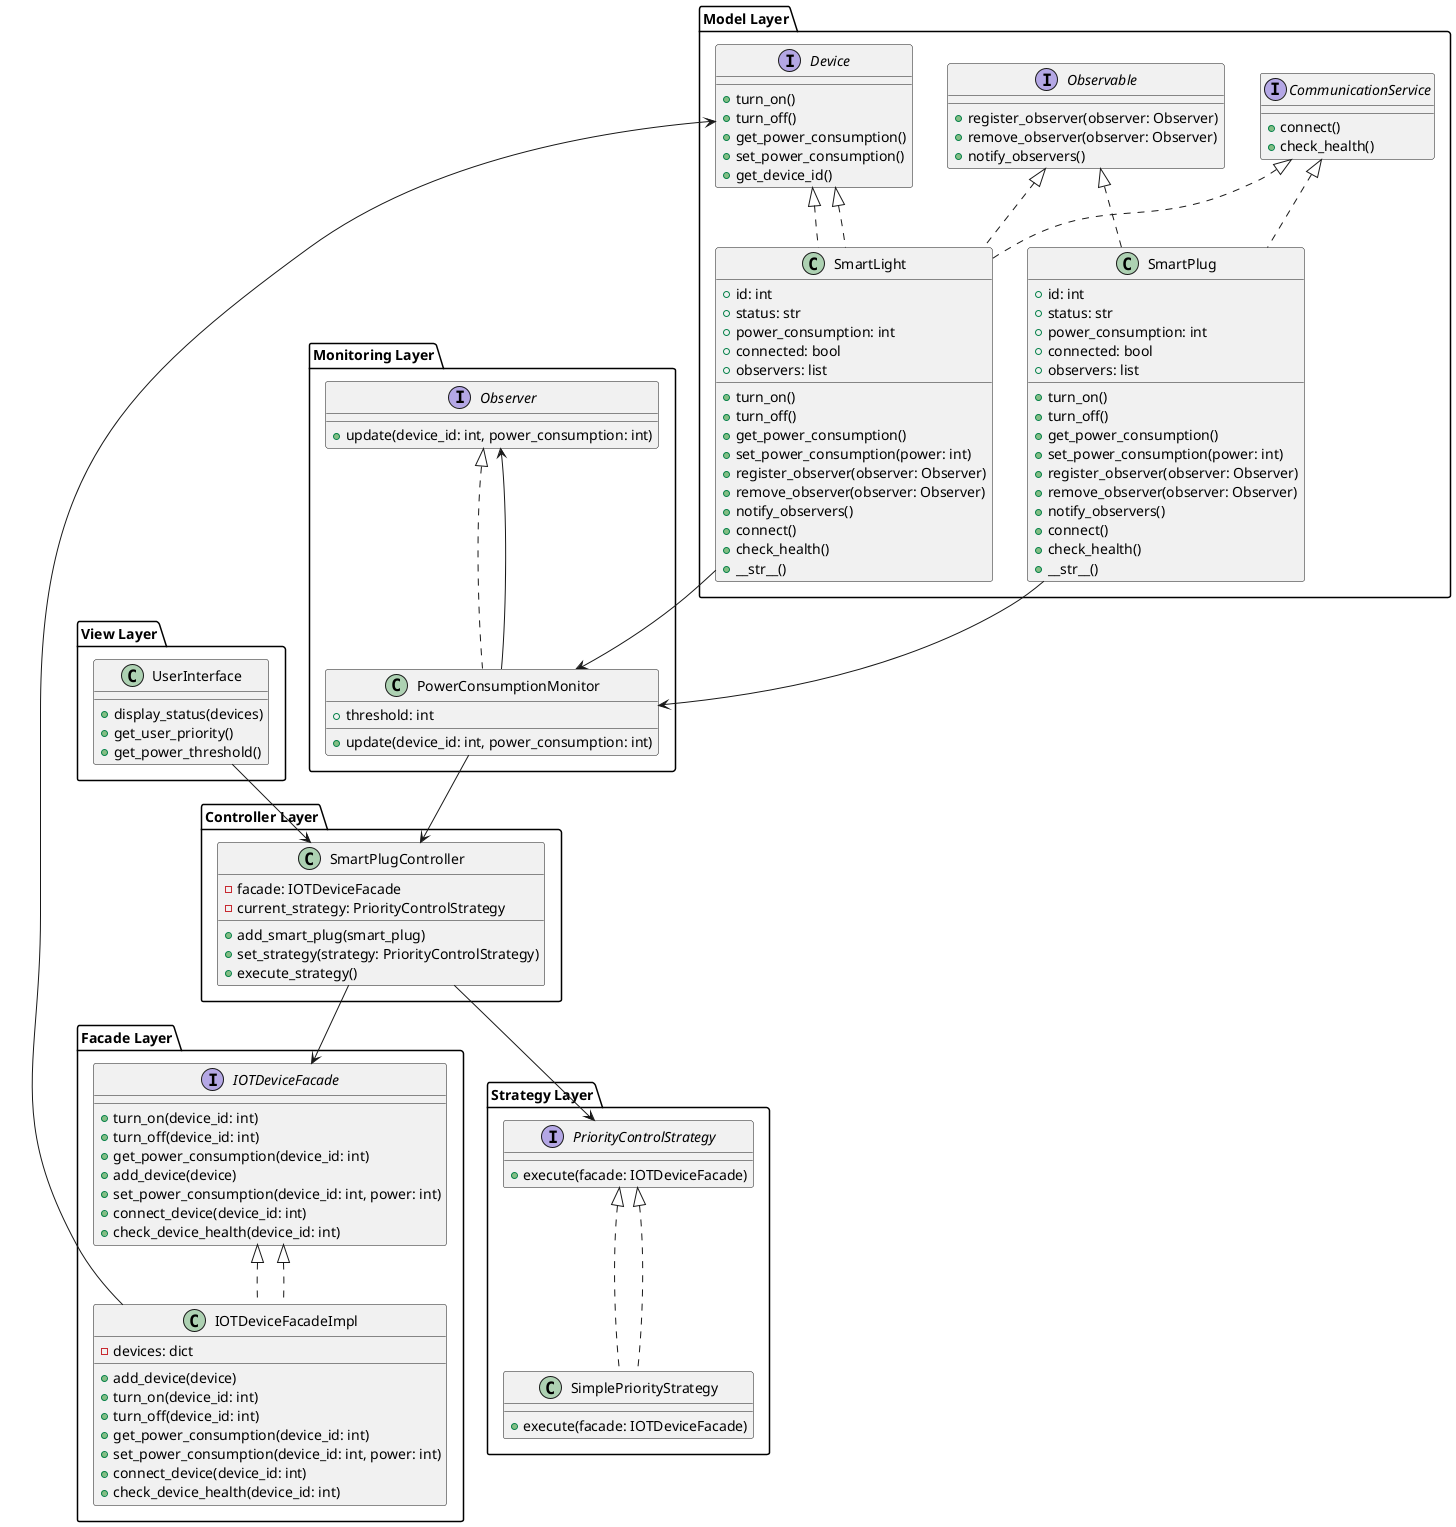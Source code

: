 @startuml
package "Model Layer" {
    class SmartPlug {
        +id: int
        +status: str
        +power_consumption: int
        +connected: bool
        +observers: list
        +turn_on()
        +turn_off()
        +get_power_consumption()
        +set_power_consumption(power: int)
        +register_observer(observer: Observer)
        +remove_observer(observer: Observer)
        +notify_observers()
        +connect()
        +check_health()
        +__str__()
    }

    class SmartLight {
        +id: int
        +status: str
        +power_consumption: int
        +connected: bool
        +observers: list
        +turn_on()
        +turn_off()
        +get_power_consumption()
        +set_power_consumption(power: int)
        +register_observer(observer: Observer)
        +remove_observer(observer: Observer)
        +notify_observers()
        +connect()
        +check_health()
        +__str__()
    }

    interface Observable {
        +register_observer(observer: Observer)
        +remove_observer(observer: Observer)
        +notify_observers()
    }
    interface Device {
        +turn_on()
        +turn_off()
        +get_power_consumption()
        +set_power_consumption()
        +get_device_id()
    }


    interface CommunicationService {
        +connect()
        +check_health()
    }
}

package "Facade Layer" {
    interface IOTDeviceFacade {
        +turn_on(device_id: int)
        +turn_off(device_id: int)
        +get_power_consumption(device_id: int)
        +add_device(device)
        +set_power_consumption(device_id: int, power: int)
        +connect_device(device_id: int)
        +check_device_health(device_id: int)
    }

    class IOTDeviceFacadeImpl implements IOTDeviceFacade {
        -devices: dict
        +add_device(device)
        +turn_on(device_id: int)
        +turn_off(device_id: int)
        +get_power_consumption(device_id: int)
        +set_power_consumption(device_id: int, power: int)
        +connect_device(device_id: int)
        +check_device_health(device_id: int)
    }
}

package "Controller Layer" {
    class SmartPlugController {
        -facade: IOTDeviceFacade
        -current_strategy: PriorityControlStrategy
        +add_smart_plug(smart_plug)
        +set_strategy(strategy: PriorityControlStrategy)
        +execute_strategy()
    }
}

package "Strategy Layer" {
    interface PriorityControlStrategy {
        +execute(facade: IOTDeviceFacade)
    }

    class SimplePriorityStrategy implements PriorityControlStrategy {
        +execute(facade: IOTDeviceFacade)
    }
}

package "Monitoring Layer" {
    interface Observer {
        +update(device_id: int, power_consumption: int)
    }

    class PowerConsumptionMonitor implements Observer {
        +threshold: int
        +update(device_id: int, power_consumption: int)
    }
}

package "View Layer" {
    class UserInterface {
        +display_status(devices)
        +get_user_priority()
        +get_power_threshold()
    }
}

Observable <|.. SmartPlug
Observable <|.. SmartLight
Device <|.. SmartLight
Device <|.. SmartLight
CommunicationService <|.. SmartPlug
CommunicationService <|.. SmartLight
IOTDeviceFacade <|.. IOTDeviceFacadeImpl
SmartPlugController --> IOTDeviceFacade
SmartPlugController --> PriorityControlStrategy
PriorityControlStrategy <|.. SimplePriorityStrategy
PowerConsumptionMonitor --> Observer
PowerConsumptionMonitor --> SmartPlugController
UserInterface --> SmartPlugController
SmartPlug --> PowerConsumptionMonitor
SmartLight --> PowerConsumptionMonitor
IOTDeviceFacadeImpl --> Device
@enduml
